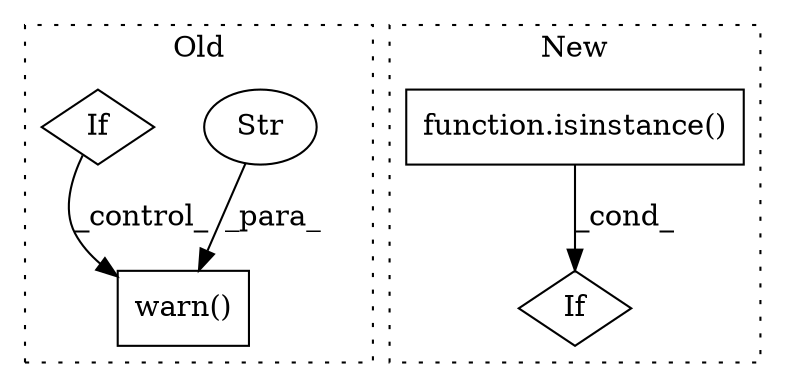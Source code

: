 digraph G {
subgraph cluster0 {
1 [label="warn()" a="75" s="2606,2682" l="14,1" shape="box"];
3 [label="Str" a="66" s="2620" l="62" shape="ellipse"];
5 [label="If" a="96" s="2565" l="3" shape="diamond"];
label = "Old";
style="dotted";
}
subgraph cluster1 {
2 [label="function.isinstance()" a="75" s="2178,2208" l="11,1" shape="box"];
4 [label="If" a="96" s="2171" l="3" shape="diamond"];
label = "New";
style="dotted";
}
2 -> 4 [label="_cond_"];
3 -> 1 [label="_para_"];
5 -> 1 [label="_control_"];
}